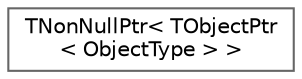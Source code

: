 digraph "Graphical Class Hierarchy"
{
 // INTERACTIVE_SVG=YES
 // LATEX_PDF_SIZE
  bgcolor="transparent";
  edge [fontname=Helvetica,fontsize=10,labelfontname=Helvetica,labelfontsize=10];
  node [fontname=Helvetica,fontsize=10,shape=box,height=0.2,width=0.4];
  rankdir="LR";
  Node0 [id="Node000000",label="TNonNullPtr\< TObjectPtr\l\< ObjectType \> \>",height=0.2,width=0.4,color="grey40", fillcolor="white", style="filled",URL="$de/db2/classTNonNullPtr_3_01TObjectPtr_3_01ObjectType_01_4_01_4.html",tooltip=" "];
}
